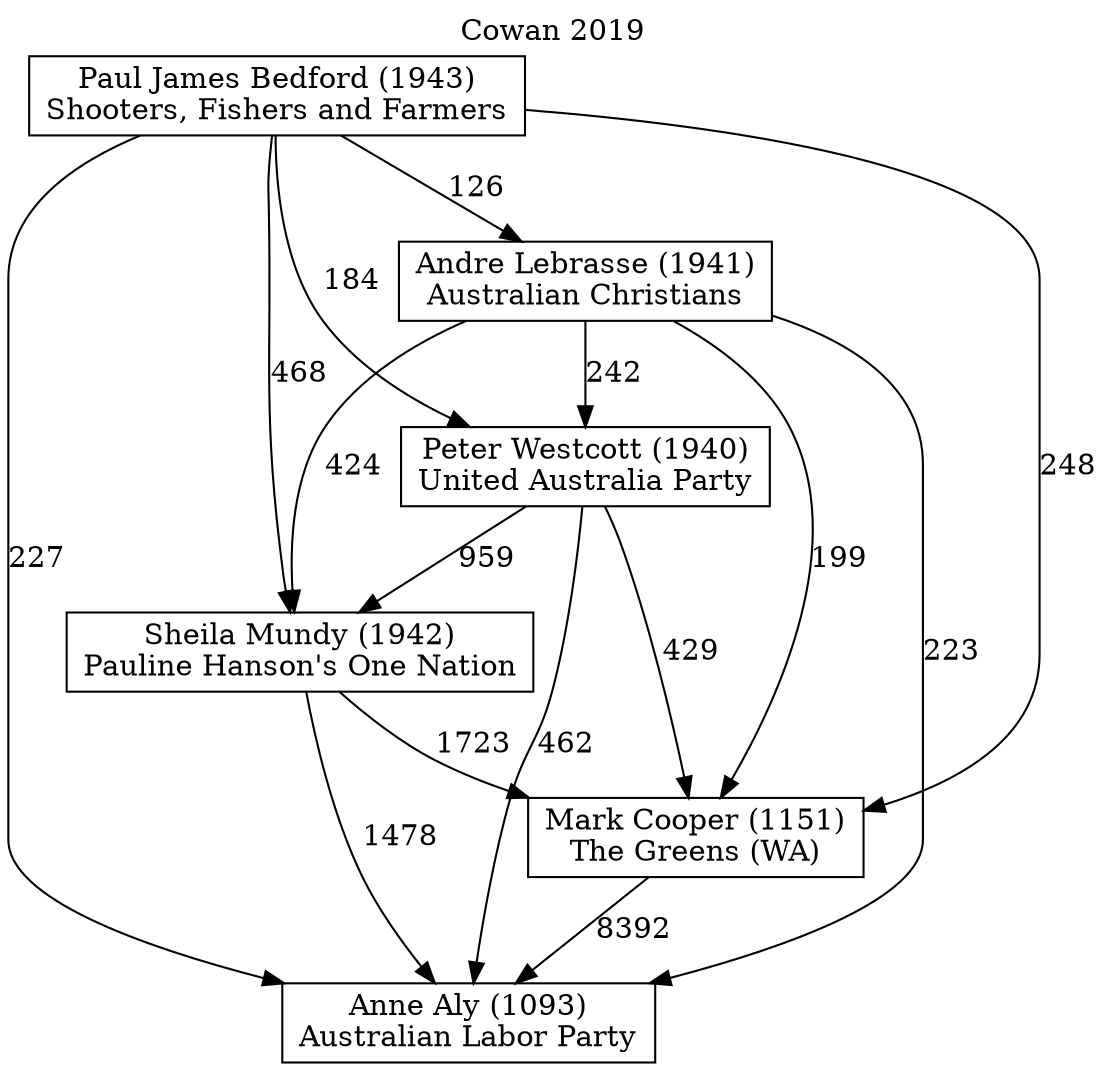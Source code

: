 // House preference flow
digraph "Anne Aly (1093)_Cowan_2019" {
	graph [label="Cowan 2019" labelloc=t mclimit=10]
	node [shape=box]
	"Anne Aly (1093)" [label="Anne Aly (1093)
Australian Labor Party"]
	"Mark Cooper (1151)" [label="Mark Cooper (1151)
The Greens (WA)"]
	"Sheila Mundy (1942)" [label="Sheila Mundy (1942)
Pauline Hanson's One Nation"]
	"Peter Westcott (1940)" [label="Peter Westcott (1940)
United Australia Party"]
	"Andre Lebrasse (1941)" [label="Andre Lebrasse (1941)
Australian Christians"]
	"Paul James Bedford (1943)" [label="Paul James Bedford (1943)
Shooters, Fishers and Farmers"]
	"Mark Cooper (1151)" -> "Anne Aly (1093)" [label=8392]
	"Sheila Mundy (1942)" -> "Mark Cooper (1151)" [label=1723]
	"Peter Westcott (1940)" -> "Sheila Mundy (1942)" [label=959]
	"Andre Lebrasse (1941)" -> "Peter Westcott (1940)" [label=242]
	"Paul James Bedford (1943)" -> "Andre Lebrasse (1941)" [label=126]
	"Sheila Mundy (1942)" -> "Anne Aly (1093)" [label=1478]
	"Peter Westcott (1940)" -> "Anne Aly (1093)" [label=462]
	"Andre Lebrasse (1941)" -> "Anne Aly (1093)" [label=223]
	"Paul James Bedford (1943)" -> "Anne Aly (1093)" [label=227]
	"Paul James Bedford (1943)" -> "Peter Westcott (1940)" [label=184]
	"Andre Lebrasse (1941)" -> "Sheila Mundy (1942)" [label=424]
	"Paul James Bedford (1943)" -> "Sheila Mundy (1942)" [label=468]
	"Peter Westcott (1940)" -> "Mark Cooper (1151)" [label=429]
	"Andre Lebrasse (1941)" -> "Mark Cooper (1151)" [label=199]
	"Paul James Bedford (1943)" -> "Mark Cooper (1151)" [label=248]
}

